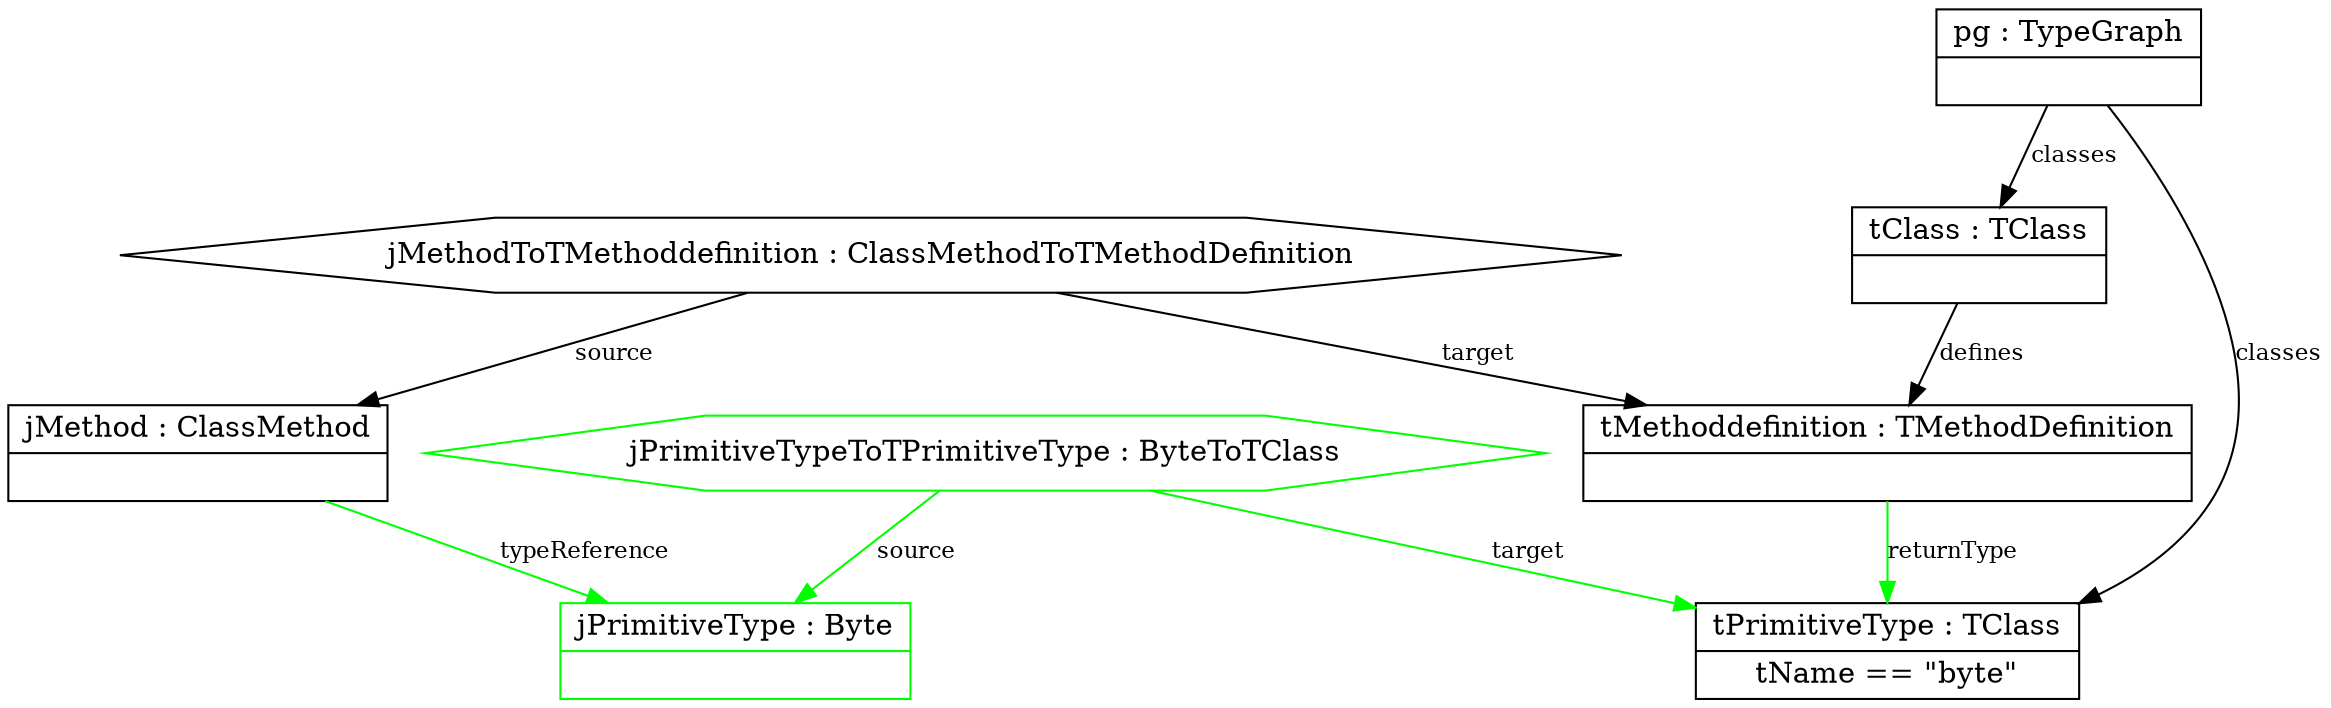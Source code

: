 digraph "ReturnPrimitiveByte" {
	label="";

	subgraph "Correspondence Domain" {
	          "jMethodToTMethoddefinition : ClassMethodToTMethodDefinition" [shape=hexagon, color=black];
	          "jPrimitiveTypeToTPrimitiveType : ByteToTClass" [shape=hexagon, color=green];

	          "jPrimitiveTypeToTPrimitiveType : ByteToTClass" -> "tPrimitiveType : TClass" [color=green, label="target", fontsize=11];
	          "jMethodToTMethoddefinition : ClassMethodToTMethodDefinition" -> "jMethod : ClassMethod" [color=black, label="source", fontsize=11];
	          "jMethodToTMethoddefinition : ClassMethodToTMethodDefinition" -> "tMethoddefinition : TMethodDefinition" [color=black, label="target", fontsize=11];
	          "jPrimitiveTypeToTPrimitiveType : ByteToTClass" -> "jPrimitiveType : Byte" [color=green, label="source", fontsize=11];
	}
	subgraph "Source Domain" {
	          "jMethod : ClassMethod" [shape=record, color=black, label="{jMethod : ClassMethod | }"];
	          "jPrimitiveType : Byte" [shape=record, color=green, label="{jPrimitiveType : Byte | }"];

	          "jMethod : ClassMethod" -> "jPrimitiveType : Byte" [color=green, label="typeReference", fontsize=11];
	}
	subgraph "Target Domain" {
	          "tPrimitiveType : TClass" [shape=record, color=black, label="{tPrimitiveType : TClass | tName == \"byte\"}"];
	          "tMethoddefinition : TMethodDefinition" [shape=record, color=black, label="{tMethoddefinition : TMethodDefinition | }"];
	          "pg : TypeGraph" [shape=record, color=black, label="{pg : TypeGraph | }"];
	          "tClass : TClass" [shape=record, color=black, label="{tClass : TClass | }"];

	          "tMethoddefinition : TMethodDefinition" -> "tPrimitiveType : TClass" [color=green, label="returnType", fontsize=11];
	          "pg : TypeGraph" -> "tPrimitiveType : TClass" [color=black, label="classes", fontsize=11];
	          "pg : TypeGraph" -> "tClass : TClass" [color=black, label="classes", fontsize=11];
	          "tClass : TClass" -> "tMethoddefinition : TMethodDefinition" [color=black, label="defines", fontsize=11];
	}
}